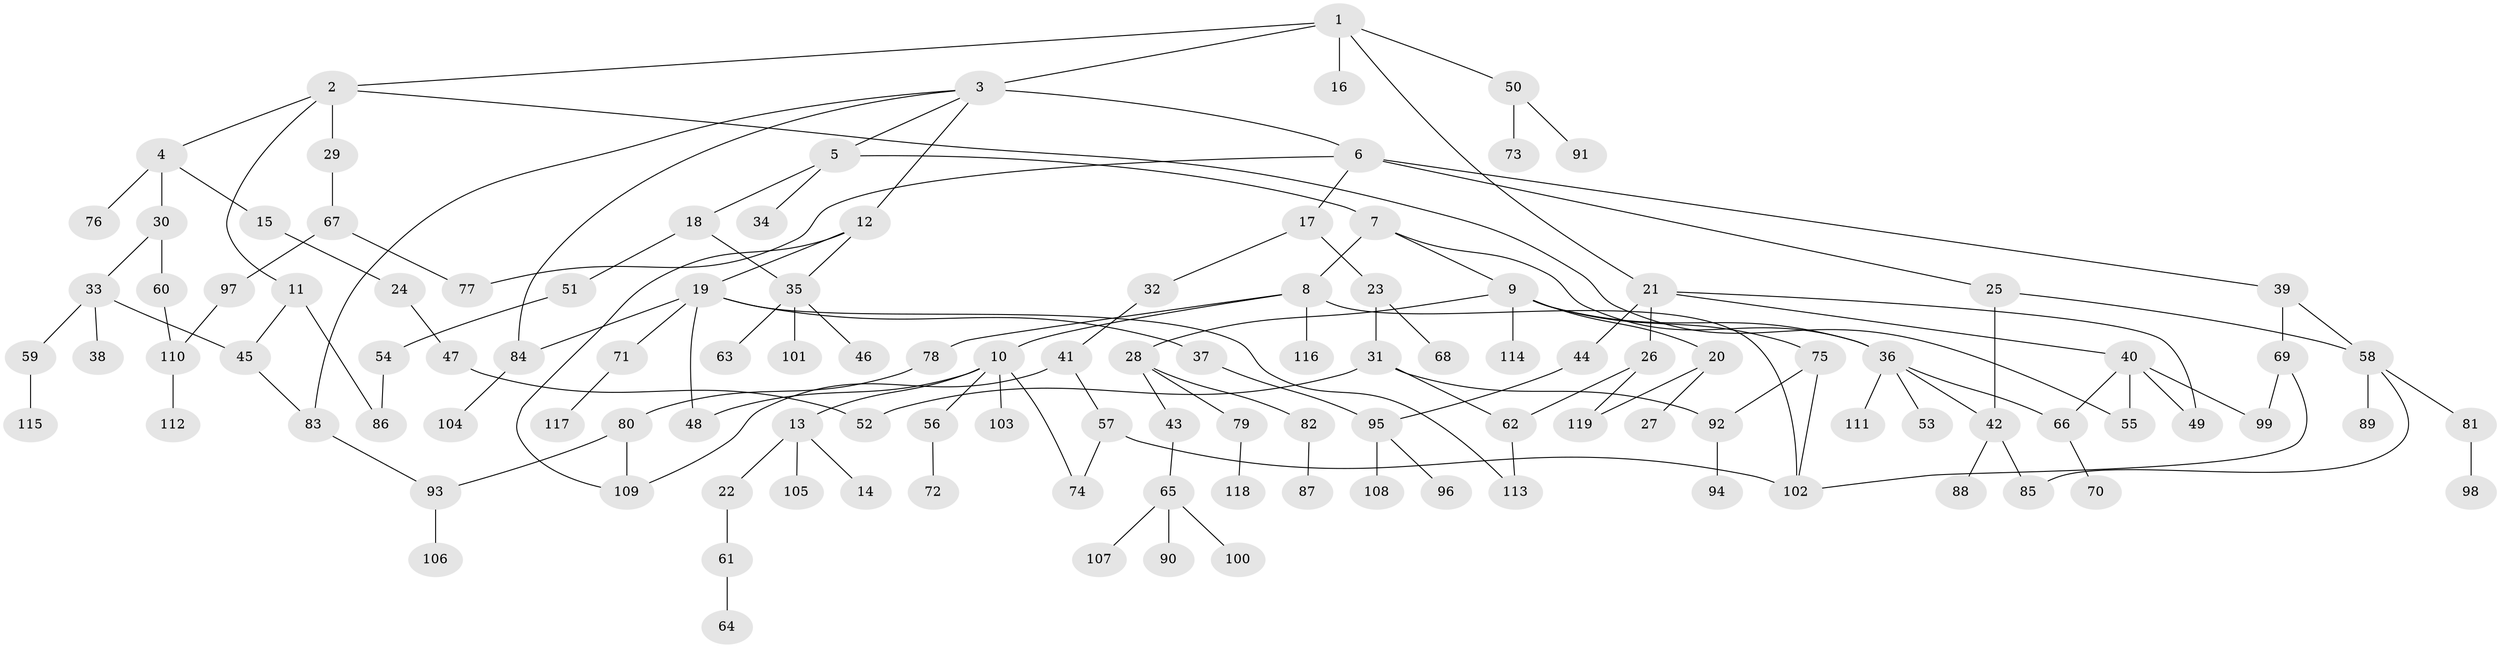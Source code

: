 // coarse degree distribution, {4: 0.1875, 6: 0.041666666666666664, 7: 0.020833333333333332, 2: 0.3333333333333333, 3: 0.125, 5: 0.10416666666666667, 8: 0.020833333333333332, 1: 0.16666666666666666}
// Generated by graph-tools (version 1.1) at 2025/48/03/04/25 22:48:52]
// undirected, 119 vertices, 147 edges
graph export_dot {
  node [color=gray90,style=filled];
  1;
  2;
  3;
  4;
  5;
  6;
  7;
  8;
  9;
  10;
  11;
  12;
  13;
  14;
  15;
  16;
  17;
  18;
  19;
  20;
  21;
  22;
  23;
  24;
  25;
  26;
  27;
  28;
  29;
  30;
  31;
  32;
  33;
  34;
  35;
  36;
  37;
  38;
  39;
  40;
  41;
  42;
  43;
  44;
  45;
  46;
  47;
  48;
  49;
  50;
  51;
  52;
  53;
  54;
  55;
  56;
  57;
  58;
  59;
  60;
  61;
  62;
  63;
  64;
  65;
  66;
  67;
  68;
  69;
  70;
  71;
  72;
  73;
  74;
  75;
  76;
  77;
  78;
  79;
  80;
  81;
  82;
  83;
  84;
  85;
  86;
  87;
  88;
  89;
  90;
  91;
  92;
  93;
  94;
  95;
  96;
  97;
  98;
  99;
  100;
  101;
  102;
  103;
  104;
  105;
  106;
  107;
  108;
  109;
  110;
  111;
  112;
  113;
  114;
  115;
  116;
  117;
  118;
  119;
  1 -- 2;
  1 -- 3;
  1 -- 16;
  1 -- 21;
  1 -- 50;
  2 -- 4;
  2 -- 11;
  2 -- 29;
  2 -- 55;
  3 -- 5;
  3 -- 6;
  3 -- 12;
  3 -- 84;
  3 -- 83;
  4 -- 15;
  4 -- 30;
  4 -- 76;
  5 -- 7;
  5 -- 18;
  5 -- 34;
  6 -- 17;
  6 -- 25;
  6 -- 39;
  6 -- 77;
  7 -- 8;
  7 -- 9;
  7 -- 36;
  8 -- 10;
  8 -- 78;
  8 -- 102;
  8 -- 116;
  9 -- 20;
  9 -- 28;
  9 -- 36;
  9 -- 75;
  9 -- 114;
  10 -- 13;
  10 -- 56;
  10 -- 74;
  10 -- 103;
  10 -- 48;
  11 -- 86;
  11 -- 45;
  12 -- 19;
  12 -- 109;
  12 -- 35;
  13 -- 14;
  13 -- 22;
  13 -- 105;
  15 -- 24;
  17 -- 23;
  17 -- 32;
  18 -- 35;
  18 -- 51;
  19 -- 37;
  19 -- 48;
  19 -- 71;
  19 -- 84;
  19 -- 113;
  20 -- 27;
  20 -- 119;
  21 -- 26;
  21 -- 40;
  21 -- 44;
  21 -- 49;
  22 -- 61;
  23 -- 31;
  23 -- 68;
  24 -- 47;
  25 -- 58;
  25 -- 42;
  26 -- 62;
  26 -- 119;
  28 -- 43;
  28 -- 79;
  28 -- 82;
  29 -- 67;
  30 -- 33;
  30 -- 60;
  31 -- 52;
  31 -- 62;
  31 -- 92;
  32 -- 41;
  33 -- 38;
  33 -- 45;
  33 -- 59;
  35 -- 46;
  35 -- 63;
  35 -- 101;
  36 -- 42;
  36 -- 53;
  36 -- 66;
  36 -- 111;
  37 -- 95;
  39 -- 69;
  39 -- 58;
  40 -- 49;
  40 -- 66;
  40 -- 55;
  40 -- 99;
  41 -- 57;
  41 -- 109;
  42 -- 88;
  42 -- 85;
  43 -- 65;
  44 -- 95;
  45 -- 83;
  47 -- 52;
  50 -- 73;
  50 -- 91;
  51 -- 54;
  54 -- 86;
  56 -- 72;
  57 -- 102;
  57 -- 74;
  58 -- 81;
  58 -- 85;
  58 -- 89;
  59 -- 115;
  60 -- 110;
  61 -- 64;
  62 -- 113;
  65 -- 90;
  65 -- 100;
  65 -- 107;
  66 -- 70;
  67 -- 77;
  67 -- 97;
  69 -- 99;
  69 -- 102;
  71 -- 117;
  75 -- 92;
  75 -- 102;
  78 -- 80;
  79 -- 118;
  80 -- 109;
  80 -- 93;
  81 -- 98;
  82 -- 87;
  83 -- 93;
  84 -- 104;
  92 -- 94;
  93 -- 106;
  95 -- 96;
  95 -- 108;
  97 -- 110;
  110 -- 112;
}
